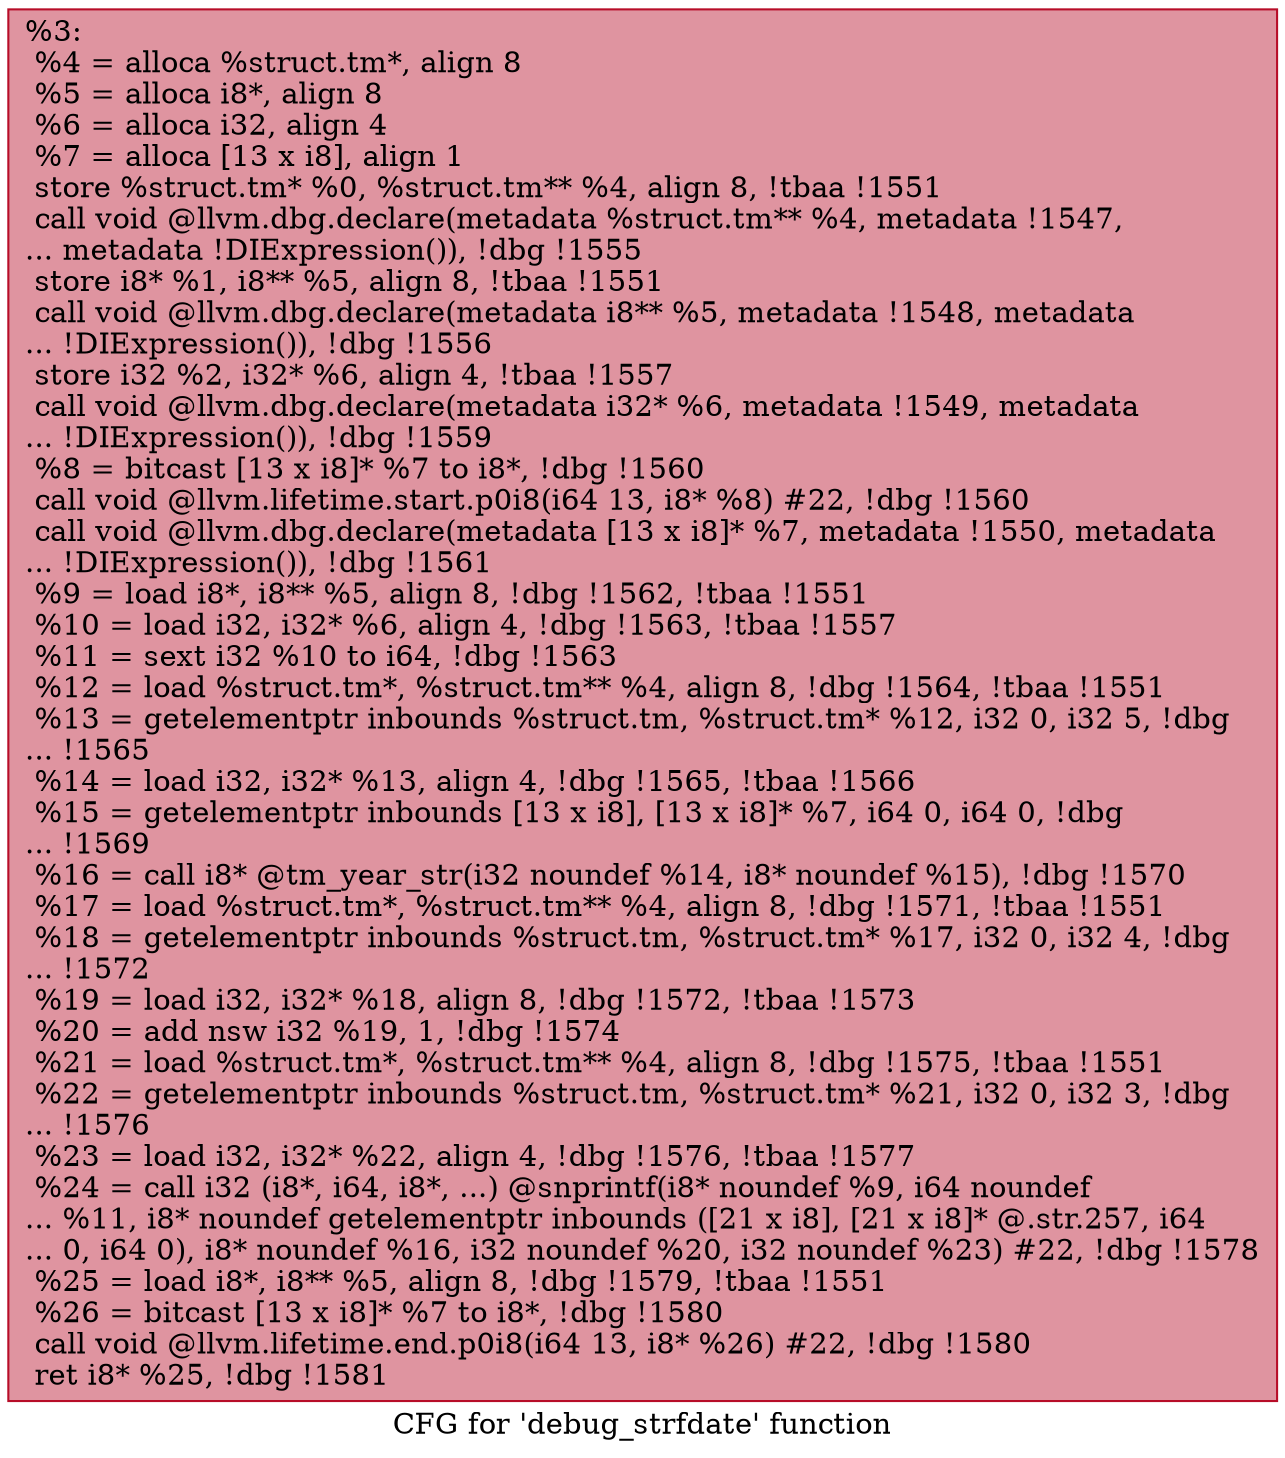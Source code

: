 digraph "CFG for 'debug_strfdate' function" {
	label="CFG for 'debug_strfdate' function";

	Node0xf4f210 [shape=record,color="#b70d28ff", style=filled, fillcolor="#b70d2870",label="{%3:\l  %4 = alloca %struct.tm*, align 8\l  %5 = alloca i8*, align 8\l  %6 = alloca i32, align 4\l  %7 = alloca [13 x i8], align 1\l  store %struct.tm* %0, %struct.tm** %4, align 8, !tbaa !1551\l  call void @llvm.dbg.declare(metadata %struct.tm** %4, metadata !1547,\l... metadata !DIExpression()), !dbg !1555\l  store i8* %1, i8** %5, align 8, !tbaa !1551\l  call void @llvm.dbg.declare(metadata i8** %5, metadata !1548, metadata\l... !DIExpression()), !dbg !1556\l  store i32 %2, i32* %6, align 4, !tbaa !1557\l  call void @llvm.dbg.declare(metadata i32* %6, metadata !1549, metadata\l... !DIExpression()), !dbg !1559\l  %8 = bitcast [13 x i8]* %7 to i8*, !dbg !1560\l  call void @llvm.lifetime.start.p0i8(i64 13, i8* %8) #22, !dbg !1560\l  call void @llvm.dbg.declare(metadata [13 x i8]* %7, metadata !1550, metadata\l... !DIExpression()), !dbg !1561\l  %9 = load i8*, i8** %5, align 8, !dbg !1562, !tbaa !1551\l  %10 = load i32, i32* %6, align 4, !dbg !1563, !tbaa !1557\l  %11 = sext i32 %10 to i64, !dbg !1563\l  %12 = load %struct.tm*, %struct.tm** %4, align 8, !dbg !1564, !tbaa !1551\l  %13 = getelementptr inbounds %struct.tm, %struct.tm* %12, i32 0, i32 5, !dbg\l... !1565\l  %14 = load i32, i32* %13, align 4, !dbg !1565, !tbaa !1566\l  %15 = getelementptr inbounds [13 x i8], [13 x i8]* %7, i64 0, i64 0, !dbg\l... !1569\l  %16 = call i8* @tm_year_str(i32 noundef %14, i8* noundef %15), !dbg !1570\l  %17 = load %struct.tm*, %struct.tm** %4, align 8, !dbg !1571, !tbaa !1551\l  %18 = getelementptr inbounds %struct.tm, %struct.tm* %17, i32 0, i32 4, !dbg\l... !1572\l  %19 = load i32, i32* %18, align 8, !dbg !1572, !tbaa !1573\l  %20 = add nsw i32 %19, 1, !dbg !1574\l  %21 = load %struct.tm*, %struct.tm** %4, align 8, !dbg !1575, !tbaa !1551\l  %22 = getelementptr inbounds %struct.tm, %struct.tm* %21, i32 0, i32 3, !dbg\l... !1576\l  %23 = load i32, i32* %22, align 4, !dbg !1576, !tbaa !1577\l  %24 = call i32 (i8*, i64, i8*, ...) @snprintf(i8* noundef %9, i64 noundef\l... %11, i8* noundef getelementptr inbounds ([21 x i8], [21 x i8]* @.str.257, i64\l... 0, i64 0), i8* noundef %16, i32 noundef %20, i32 noundef %23) #22, !dbg !1578\l  %25 = load i8*, i8** %5, align 8, !dbg !1579, !tbaa !1551\l  %26 = bitcast [13 x i8]* %7 to i8*, !dbg !1580\l  call void @llvm.lifetime.end.p0i8(i64 13, i8* %26) #22, !dbg !1580\l  ret i8* %25, !dbg !1581\l}"];
}
